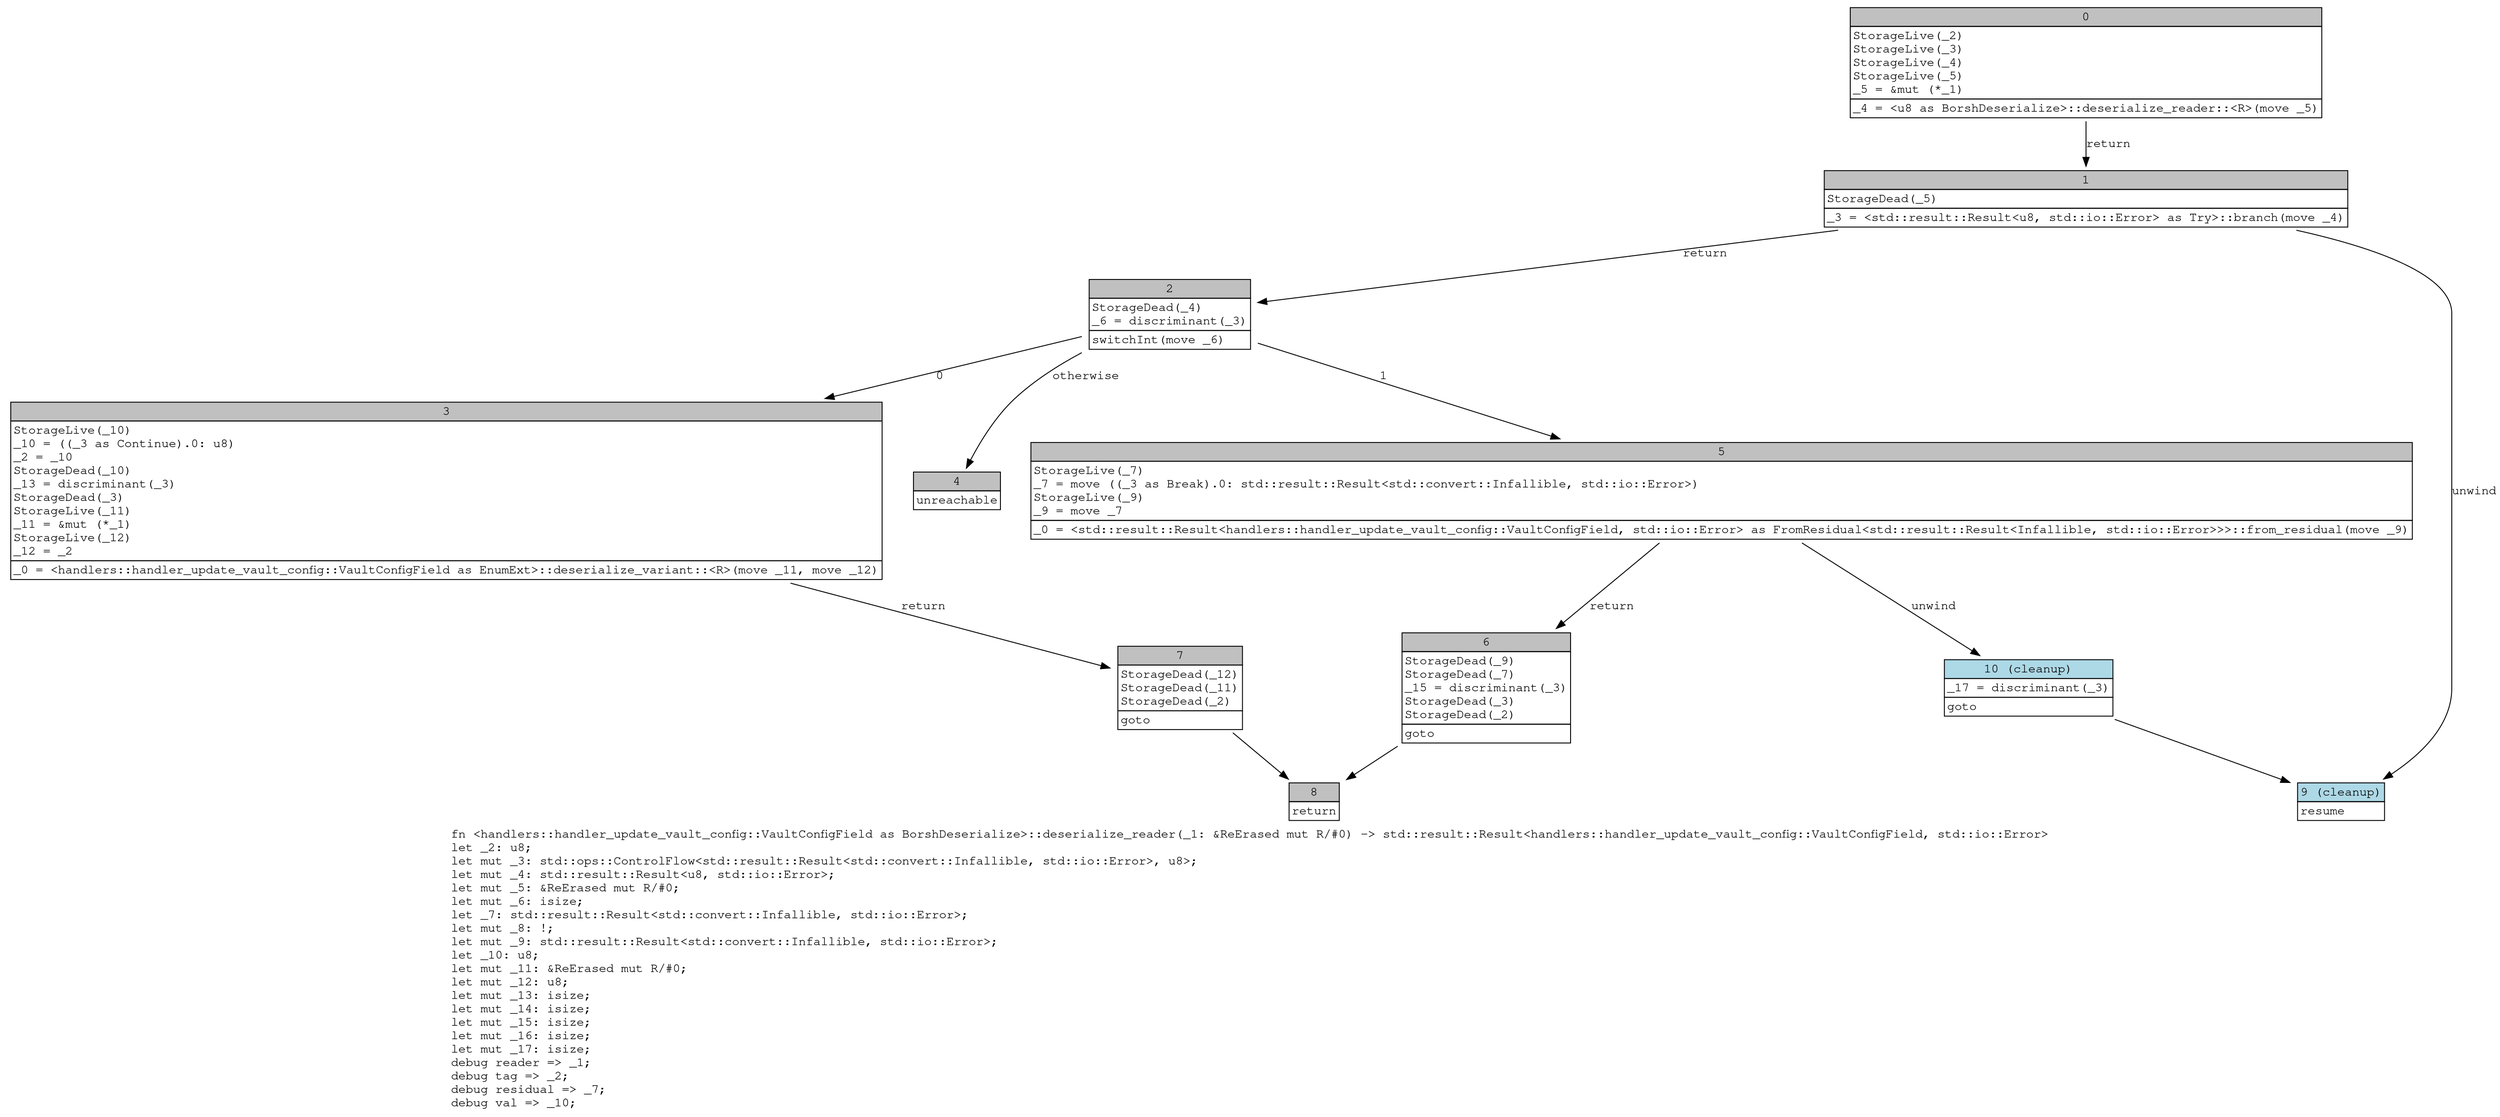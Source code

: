 digraph Mir_0_1473 {
    graph [fontname="Courier, monospace"];
    node [fontname="Courier, monospace"];
    edge [fontname="Courier, monospace"];
    label=<fn &lt;handlers::handler_update_vault_config::VaultConfigField as BorshDeserialize&gt;::deserialize_reader(_1: &amp;ReErased mut R/#0) -&gt; std::result::Result&lt;handlers::handler_update_vault_config::VaultConfigField, std::io::Error&gt;<br align="left"/>let _2: u8;<br align="left"/>let mut _3: std::ops::ControlFlow&lt;std::result::Result&lt;std::convert::Infallible, std::io::Error&gt;, u8&gt;;<br align="left"/>let mut _4: std::result::Result&lt;u8, std::io::Error&gt;;<br align="left"/>let mut _5: &amp;ReErased mut R/#0;<br align="left"/>let mut _6: isize;<br align="left"/>let _7: std::result::Result&lt;std::convert::Infallible, std::io::Error&gt;;<br align="left"/>let mut _8: !;<br align="left"/>let mut _9: std::result::Result&lt;std::convert::Infallible, std::io::Error&gt;;<br align="left"/>let _10: u8;<br align="left"/>let mut _11: &amp;ReErased mut R/#0;<br align="left"/>let mut _12: u8;<br align="left"/>let mut _13: isize;<br align="left"/>let mut _14: isize;<br align="left"/>let mut _15: isize;<br align="left"/>let mut _16: isize;<br align="left"/>let mut _17: isize;<br align="left"/>debug reader =&gt; _1;<br align="left"/>debug tag =&gt; _2;<br align="left"/>debug residual =&gt; _7;<br align="left"/>debug val =&gt; _10;<br align="left"/>>;
    bb0__0_1473 [shape="none", label=<<table border="0" cellborder="1" cellspacing="0"><tr><td bgcolor="gray" align="center" colspan="1">0</td></tr><tr><td align="left" balign="left">StorageLive(_2)<br/>StorageLive(_3)<br/>StorageLive(_4)<br/>StorageLive(_5)<br/>_5 = &amp;mut (*_1)<br/></td></tr><tr><td align="left">_4 = &lt;u8 as BorshDeserialize&gt;::deserialize_reader::&lt;R&gt;(move _5)</td></tr></table>>];
    bb1__0_1473 [shape="none", label=<<table border="0" cellborder="1" cellspacing="0"><tr><td bgcolor="gray" align="center" colspan="1">1</td></tr><tr><td align="left" balign="left">StorageDead(_5)<br/></td></tr><tr><td align="left">_3 = &lt;std::result::Result&lt;u8, std::io::Error&gt; as Try&gt;::branch(move _4)</td></tr></table>>];
    bb2__0_1473 [shape="none", label=<<table border="0" cellborder="1" cellspacing="0"><tr><td bgcolor="gray" align="center" colspan="1">2</td></tr><tr><td align="left" balign="left">StorageDead(_4)<br/>_6 = discriminant(_3)<br/></td></tr><tr><td align="left">switchInt(move _6)</td></tr></table>>];
    bb3__0_1473 [shape="none", label=<<table border="0" cellborder="1" cellspacing="0"><tr><td bgcolor="gray" align="center" colspan="1">3</td></tr><tr><td align="left" balign="left">StorageLive(_10)<br/>_10 = ((_3 as Continue).0: u8)<br/>_2 = _10<br/>StorageDead(_10)<br/>_13 = discriminant(_3)<br/>StorageDead(_3)<br/>StorageLive(_11)<br/>_11 = &amp;mut (*_1)<br/>StorageLive(_12)<br/>_12 = _2<br/></td></tr><tr><td align="left">_0 = &lt;handlers::handler_update_vault_config::VaultConfigField as EnumExt&gt;::deserialize_variant::&lt;R&gt;(move _11, move _12)</td></tr></table>>];
    bb4__0_1473 [shape="none", label=<<table border="0" cellborder="1" cellspacing="0"><tr><td bgcolor="gray" align="center" colspan="1">4</td></tr><tr><td align="left">unreachable</td></tr></table>>];
    bb5__0_1473 [shape="none", label=<<table border="0" cellborder="1" cellspacing="0"><tr><td bgcolor="gray" align="center" colspan="1">5</td></tr><tr><td align="left" balign="left">StorageLive(_7)<br/>_7 = move ((_3 as Break).0: std::result::Result&lt;std::convert::Infallible, std::io::Error&gt;)<br/>StorageLive(_9)<br/>_9 = move _7<br/></td></tr><tr><td align="left">_0 = &lt;std::result::Result&lt;handlers::handler_update_vault_config::VaultConfigField, std::io::Error&gt; as FromResidual&lt;std::result::Result&lt;Infallible, std::io::Error&gt;&gt;&gt;::from_residual(move _9)</td></tr></table>>];
    bb6__0_1473 [shape="none", label=<<table border="0" cellborder="1" cellspacing="0"><tr><td bgcolor="gray" align="center" colspan="1">6</td></tr><tr><td align="left" balign="left">StorageDead(_9)<br/>StorageDead(_7)<br/>_15 = discriminant(_3)<br/>StorageDead(_3)<br/>StorageDead(_2)<br/></td></tr><tr><td align="left">goto</td></tr></table>>];
    bb7__0_1473 [shape="none", label=<<table border="0" cellborder="1" cellspacing="0"><tr><td bgcolor="gray" align="center" colspan="1">7</td></tr><tr><td align="left" balign="left">StorageDead(_12)<br/>StorageDead(_11)<br/>StorageDead(_2)<br/></td></tr><tr><td align="left">goto</td></tr></table>>];
    bb8__0_1473 [shape="none", label=<<table border="0" cellborder="1" cellspacing="0"><tr><td bgcolor="gray" align="center" colspan="1">8</td></tr><tr><td align="left">return</td></tr></table>>];
    bb9__0_1473 [shape="none", label=<<table border="0" cellborder="1" cellspacing="0"><tr><td bgcolor="lightblue" align="center" colspan="1">9 (cleanup)</td></tr><tr><td align="left">resume</td></tr></table>>];
    bb10__0_1473 [shape="none", label=<<table border="0" cellborder="1" cellspacing="0"><tr><td bgcolor="lightblue" align="center" colspan="1">10 (cleanup)</td></tr><tr><td align="left" balign="left">_17 = discriminant(_3)<br/></td></tr><tr><td align="left">goto</td></tr></table>>];
    bb0__0_1473 -> bb1__0_1473 [label="return"];
    bb1__0_1473 -> bb2__0_1473 [label="return"];
    bb1__0_1473 -> bb9__0_1473 [label="unwind"];
    bb2__0_1473 -> bb3__0_1473 [label="0"];
    bb2__0_1473 -> bb5__0_1473 [label="1"];
    bb2__0_1473 -> bb4__0_1473 [label="otherwise"];
    bb3__0_1473 -> bb7__0_1473 [label="return"];
    bb5__0_1473 -> bb6__0_1473 [label="return"];
    bb5__0_1473 -> bb10__0_1473 [label="unwind"];
    bb6__0_1473 -> bb8__0_1473 [label=""];
    bb7__0_1473 -> bb8__0_1473 [label=""];
    bb10__0_1473 -> bb9__0_1473 [label=""];
}
